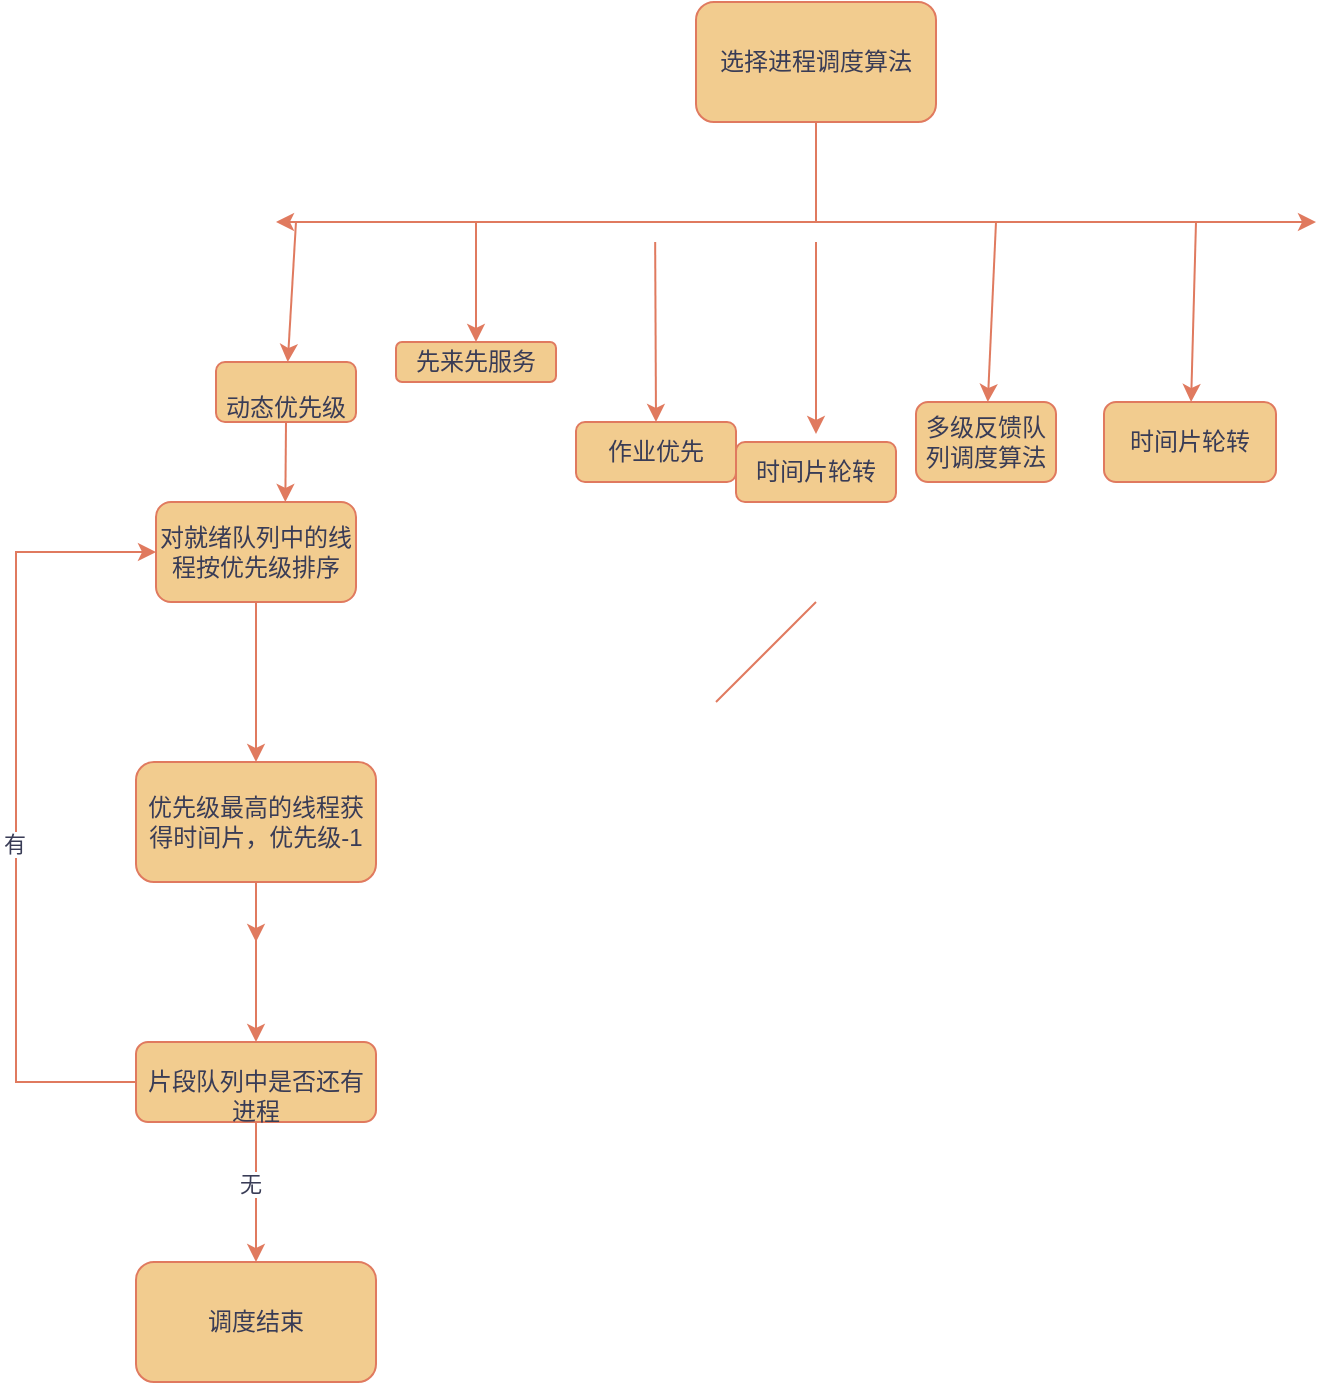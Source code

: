 <mxfile version="22.1.16" type="github">
  <diagram id="C5RBs43oDa-KdzZeNtuy" name="Page-1">
    <mxGraphModel dx="1302" dy="682" grid="1" gridSize="10" guides="1" tooltips="1" connect="1" arrows="1" fold="1" page="1" pageScale="1" pageWidth="1169" pageHeight="827" math="0" shadow="0">
      <root>
        <mxCell id="WIyWlLk6GJQsqaUBKTNV-0" />
        <mxCell id="WIyWlLk6GJQsqaUBKTNV-1" parent="WIyWlLk6GJQsqaUBKTNV-0" />
        <mxCell id="hHCshDSLqKsfYGKEcd75-4" style="edgeStyle=orthogonalEdgeStyle;rounded=0;orthogonalLoop=1;jettySize=auto;html=1;labelBackgroundColor=none;fontColor=default;strokeColor=#E07A5F;" edge="1" parent="WIyWlLk6GJQsqaUBKTNV-1" source="hHCshDSLqKsfYGKEcd75-0">
          <mxGeometry relative="1" as="geometry">
            <mxPoint x="170" y="180" as="targetPoint" />
            <Array as="points">
              <mxPoint x="440" y="150" />
              <mxPoint x="440" y="150" />
            </Array>
          </mxGeometry>
        </mxCell>
        <mxCell id="hHCshDSLqKsfYGKEcd75-0" value="选择进程调度算法" style="rounded=1;whiteSpace=wrap;html=1;labelBackgroundColor=none;fillColor=#F2CC8F;strokeColor=#E07A5F;fontColor=#393C56;" vertex="1" parent="WIyWlLk6GJQsqaUBKTNV-1">
          <mxGeometry x="380" y="70" width="120" height="60" as="geometry" />
        </mxCell>
        <mxCell id="hHCshDSLqKsfYGKEcd75-6" value="" style="endArrow=classic;html=1;rounded=0;labelBackgroundColor=none;fontColor=default;strokeColor=#E07A5F;" edge="1" parent="WIyWlLk6GJQsqaUBKTNV-1">
          <mxGeometry width="50" height="50" relative="1" as="geometry">
            <mxPoint x="440" y="180" as="sourcePoint" />
            <mxPoint x="690" y="180" as="targetPoint" />
          </mxGeometry>
        </mxCell>
        <mxCell id="hHCshDSLqKsfYGKEcd75-9" value="" style="endArrow=classic;html=1;rounded=0;labelBackgroundColor=none;fontColor=default;strokeColor=#E07A5F;" edge="1" parent="WIyWlLk6GJQsqaUBKTNV-1">
          <mxGeometry width="50" height="50" relative="1" as="geometry">
            <mxPoint x="359.58" y="190" as="sourcePoint" />
            <mxPoint x="360" y="280" as="targetPoint" />
          </mxGeometry>
        </mxCell>
        <mxCell id="hHCshDSLqKsfYGKEcd75-10" value="" style="endArrow=classic;html=1;rounded=0;labelBackgroundColor=none;fontColor=default;strokeColor=#E07A5F;" edge="1" parent="WIyWlLk6GJQsqaUBKTNV-1">
          <mxGeometry width="50" height="50" relative="1" as="geometry">
            <mxPoint x="440" y="190" as="sourcePoint" />
            <mxPoint x="440" y="286" as="targetPoint" />
          </mxGeometry>
        </mxCell>
        <mxCell id="hHCshDSLqKsfYGKEcd75-15" value="作业优先" style="rounded=1;whiteSpace=wrap;html=1;labelBackgroundColor=none;fillColor=#F2CC8F;strokeColor=#E07A5F;fontColor=#393C56;" vertex="1" parent="WIyWlLk6GJQsqaUBKTNV-1">
          <mxGeometry x="320" y="280" width="80" height="30" as="geometry" />
        </mxCell>
        <mxCell id="hHCshDSLqKsfYGKEcd75-16" value="时间片轮转&lt;br&gt;" style="rounded=1;whiteSpace=wrap;html=1;labelBackgroundColor=none;fillColor=#F2CC8F;strokeColor=#E07A5F;fontColor=#393C56;" vertex="1" parent="WIyWlLk6GJQsqaUBKTNV-1">
          <mxGeometry x="400" y="290" width="80" height="30" as="geometry" />
        </mxCell>
        <mxCell id="hHCshDSLqKsfYGKEcd75-20" value="" style="endArrow=classic;html=1;rounded=0;labelBackgroundColor=none;fontColor=default;strokeColor=#E07A5F;" edge="1" parent="WIyWlLk6GJQsqaUBKTNV-1" target="hHCshDSLqKsfYGKEcd75-18">
          <mxGeometry width="50" height="50" relative="1" as="geometry">
            <mxPoint x="630" y="180" as="sourcePoint" />
            <mxPoint x="630" y="390" as="targetPoint" />
            <Array as="points" />
          </mxGeometry>
        </mxCell>
        <mxCell id="hHCshDSLqKsfYGKEcd75-18" value="时间片轮转" style="rounded=1;whiteSpace=wrap;html=1;labelBackgroundColor=none;fillColor=#F2CC8F;strokeColor=#E07A5F;fontColor=#393C56;" vertex="1" parent="WIyWlLk6GJQsqaUBKTNV-1">
          <mxGeometry x="584" y="270" width="86" height="40" as="geometry" />
        </mxCell>
        <mxCell id="hHCshDSLqKsfYGKEcd75-21" value="" style="endArrow=classic;html=1;rounded=0;labelBackgroundColor=none;fontColor=default;strokeColor=#E07A5F;" edge="1" parent="WIyWlLk6GJQsqaUBKTNV-1" target="hHCshDSLqKsfYGKEcd75-17">
          <mxGeometry width="50" height="50" relative="1" as="geometry">
            <mxPoint x="530" y="180" as="sourcePoint" />
            <mxPoint x="530" y="400" as="targetPoint" />
          </mxGeometry>
        </mxCell>
        <mxCell id="hHCshDSLqKsfYGKEcd75-17" value="多级反馈队列调度算法" style="rounded=1;whiteSpace=wrap;html=1;labelBackgroundColor=none;fillColor=#F2CC8F;strokeColor=#E07A5F;fontColor=#393C56;" vertex="1" parent="WIyWlLk6GJQsqaUBKTNV-1">
          <mxGeometry x="490" y="270" width="70" height="40" as="geometry" />
        </mxCell>
        <mxCell id="hHCshDSLqKsfYGKEcd75-22" value="" style="endArrow=classic;html=1;rounded=0;labelBackgroundColor=none;fontColor=default;strokeColor=#E07A5F;" edge="1" parent="WIyWlLk6GJQsqaUBKTNV-1" target="hHCshDSLqKsfYGKEcd75-14">
          <mxGeometry width="50" height="50" relative="1" as="geometry">
            <mxPoint x="270" y="180" as="sourcePoint" />
            <mxPoint x="270" y="380" as="targetPoint" />
            <Array as="points" />
          </mxGeometry>
        </mxCell>
        <mxCell id="hHCshDSLqKsfYGKEcd75-14" value="先来先服务" style="rounded=1;whiteSpace=wrap;html=1;labelBackgroundColor=none;fillColor=#F2CC8F;strokeColor=#E07A5F;fontColor=#393C56;" vertex="1" parent="WIyWlLk6GJQsqaUBKTNV-1">
          <mxGeometry x="230" y="240" width="80" height="20" as="geometry" />
        </mxCell>
        <mxCell id="hHCshDSLqKsfYGKEcd75-23" value="" style="endArrow=classic;html=1;rounded=0;labelBackgroundColor=none;fontColor=default;strokeColor=#E07A5F;" edge="1" parent="WIyWlLk6GJQsqaUBKTNV-1" target="hHCshDSLqKsfYGKEcd75-13">
          <mxGeometry width="50" height="50" relative="1" as="geometry">
            <mxPoint x="180" y="180" as="sourcePoint" />
            <mxPoint x="180" y="390" as="targetPoint" />
          </mxGeometry>
        </mxCell>
        <mxCell id="hHCshDSLqKsfYGKEcd75-27" style="rounded=1;orthogonalLoop=1;jettySize=auto;html=1;exitX=0.5;exitY=1;exitDx=0;exitDy=0;curved=0;labelBackgroundColor=none;fontColor=default;strokeColor=#E07A5F;" edge="1" parent="WIyWlLk6GJQsqaUBKTNV-1" source="hHCshDSLqKsfYGKEcd75-13">
          <mxGeometry relative="1" as="geometry">
            <mxPoint x="174.667" y="320.0" as="targetPoint" />
          </mxGeometry>
        </mxCell>
        <mxCell id="hHCshDSLqKsfYGKEcd75-13" value="&lt;br&gt;动态优先级" style="rounded=1;whiteSpace=wrap;html=1;labelBackgroundColor=none;fillColor=#F2CC8F;strokeColor=#E07A5F;fontColor=#393C56;" vertex="1" parent="WIyWlLk6GJQsqaUBKTNV-1">
          <mxGeometry x="140" y="250" width="70" height="30" as="geometry" />
        </mxCell>
        <mxCell id="hHCshDSLqKsfYGKEcd75-31" value="" style="edgeStyle=orthogonalEdgeStyle;rounded=0;orthogonalLoop=1;jettySize=auto;html=1;labelBackgroundColor=none;fontColor=default;strokeColor=#E07A5F;" edge="1" parent="WIyWlLk6GJQsqaUBKTNV-1" source="hHCshDSLqKsfYGKEcd75-29" target="hHCshDSLqKsfYGKEcd75-30">
          <mxGeometry relative="1" as="geometry" />
        </mxCell>
        <mxCell id="hHCshDSLqKsfYGKEcd75-29" value="对就绪队列中的线程按优先级排序" style="rounded=1;whiteSpace=wrap;html=1;labelBackgroundColor=none;fillColor=#F2CC8F;strokeColor=#E07A5F;fontColor=#393C56;" vertex="1" parent="WIyWlLk6GJQsqaUBKTNV-1">
          <mxGeometry x="110" y="320" width="100" height="50" as="geometry" />
        </mxCell>
        <mxCell id="hHCshDSLqKsfYGKEcd75-35" value="" style="edgeStyle=orthogonalEdgeStyle;rounded=0;orthogonalLoop=1;jettySize=auto;html=1;labelBackgroundColor=none;fontColor=default;strokeColor=#E07A5F;" edge="1" parent="WIyWlLk6GJQsqaUBKTNV-1" source="hHCshDSLqKsfYGKEcd75-30" target="hHCshDSLqKsfYGKEcd75-34">
          <mxGeometry relative="1" as="geometry" />
        </mxCell>
        <mxCell id="hHCshDSLqKsfYGKEcd75-39" style="edgeStyle=orthogonalEdgeStyle;rounded=0;orthogonalLoop=1;jettySize=auto;html=1;labelBackgroundColor=none;fontColor=default;strokeColor=#E07A5F;" edge="1" parent="WIyWlLk6GJQsqaUBKTNV-1" source="hHCshDSLqKsfYGKEcd75-30">
          <mxGeometry relative="1" as="geometry">
            <mxPoint x="160" y="540" as="targetPoint" />
          </mxGeometry>
        </mxCell>
        <mxCell id="hHCshDSLqKsfYGKEcd75-30" value="优先级最高的线程获得时间片，优先级-1" style="whiteSpace=wrap;html=1;rounded=1;labelBackgroundColor=none;fillColor=#F2CC8F;strokeColor=#E07A5F;fontColor=#393C56;" vertex="1" parent="WIyWlLk6GJQsqaUBKTNV-1">
          <mxGeometry x="100" y="450" width="120" height="60" as="geometry" />
        </mxCell>
        <mxCell id="hHCshDSLqKsfYGKEcd75-45" value="" style="edgeStyle=orthogonalEdgeStyle;rounded=0;orthogonalLoop=1;jettySize=auto;html=1;strokeColor=#E07A5F;fontColor=#393C56;fillColor=#F2CC8F;" edge="1" parent="WIyWlLk6GJQsqaUBKTNV-1" source="hHCshDSLqKsfYGKEcd75-34" target="hHCshDSLqKsfYGKEcd75-44">
          <mxGeometry relative="1" as="geometry" />
        </mxCell>
        <mxCell id="hHCshDSLqKsfYGKEcd75-46" value="无" style="edgeLabel;html=1;align=center;verticalAlign=middle;resizable=0;points=[];fontColor=#393C56;" vertex="1" connectable="0" parent="hHCshDSLqKsfYGKEcd75-45">
          <mxGeometry x="-0.124" y="-3" relative="1" as="geometry">
            <mxPoint as="offset" />
          </mxGeometry>
        </mxCell>
        <mxCell id="hHCshDSLqKsfYGKEcd75-34" value="&lt;br style=&quot;border-color: var(--border-color);&quot;&gt;片段队列中是否还有进程" style="whiteSpace=wrap;html=1;rounded=1;labelBackgroundColor=none;fillColor=#F2CC8F;strokeColor=#E07A5F;fontColor=#393C56;" vertex="1" parent="WIyWlLk6GJQsqaUBKTNV-1">
          <mxGeometry x="100" y="590" width="120" height="40" as="geometry" />
        </mxCell>
        <mxCell id="hHCshDSLqKsfYGKEcd75-40" value="" style="endArrow=classic;html=1;rounded=0;strokeColor=#E07A5F;fontColor=#393C56;fillColor=#F2CC8F;edgeStyle=orthogonalEdgeStyle;exitX=0;exitY=0.5;exitDx=0;exitDy=0;entryX=0;entryY=0.5;entryDx=0;entryDy=0;" edge="1" parent="WIyWlLk6GJQsqaUBKTNV-1" source="hHCshDSLqKsfYGKEcd75-34" target="hHCshDSLqKsfYGKEcd75-29">
          <mxGeometry width="50" height="50" relative="1" as="geometry">
            <mxPoint x="30" y="560" as="sourcePoint" />
            <mxPoint x="30" y="330" as="targetPoint" />
            <Array as="points">
              <mxPoint x="40" y="610" />
              <mxPoint x="40" y="345" />
            </Array>
          </mxGeometry>
        </mxCell>
        <mxCell id="hHCshDSLqKsfYGKEcd75-43" value="有" style="edgeLabel;html=1;align=center;verticalAlign=middle;resizable=0;points=[];fontColor=#393C56;" vertex="1" connectable="0" parent="hHCshDSLqKsfYGKEcd75-40">
          <mxGeometry x="-0.092" y="1" relative="1" as="geometry">
            <mxPoint as="offset" />
          </mxGeometry>
        </mxCell>
        <mxCell id="hHCshDSLqKsfYGKEcd75-42" value="" style="endArrow=none;html=1;rounded=0;strokeColor=#E07A5F;fontColor=#393C56;fillColor=#F2CC8F;" edge="1" parent="WIyWlLk6GJQsqaUBKTNV-1">
          <mxGeometry width="50" height="50" relative="1" as="geometry">
            <mxPoint x="390" y="420" as="sourcePoint" />
            <mxPoint x="440" y="370" as="targetPoint" />
          </mxGeometry>
        </mxCell>
        <mxCell id="hHCshDSLqKsfYGKEcd75-44" value="调度结束" style="whiteSpace=wrap;html=1;fillColor=#F2CC8F;strokeColor=#E07A5F;fontColor=#393C56;rounded=1;labelBackgroundColor=none;" vertex="1" parent="WIyWlLk6GJQsqaUBKTNV-1">
          <mxGeometry x="100" y="700" width="120" height="60" as="geometry" />
        </mxCell>
      </root>
    </mxGraphModel>
  </diagram>
</mxfile>
